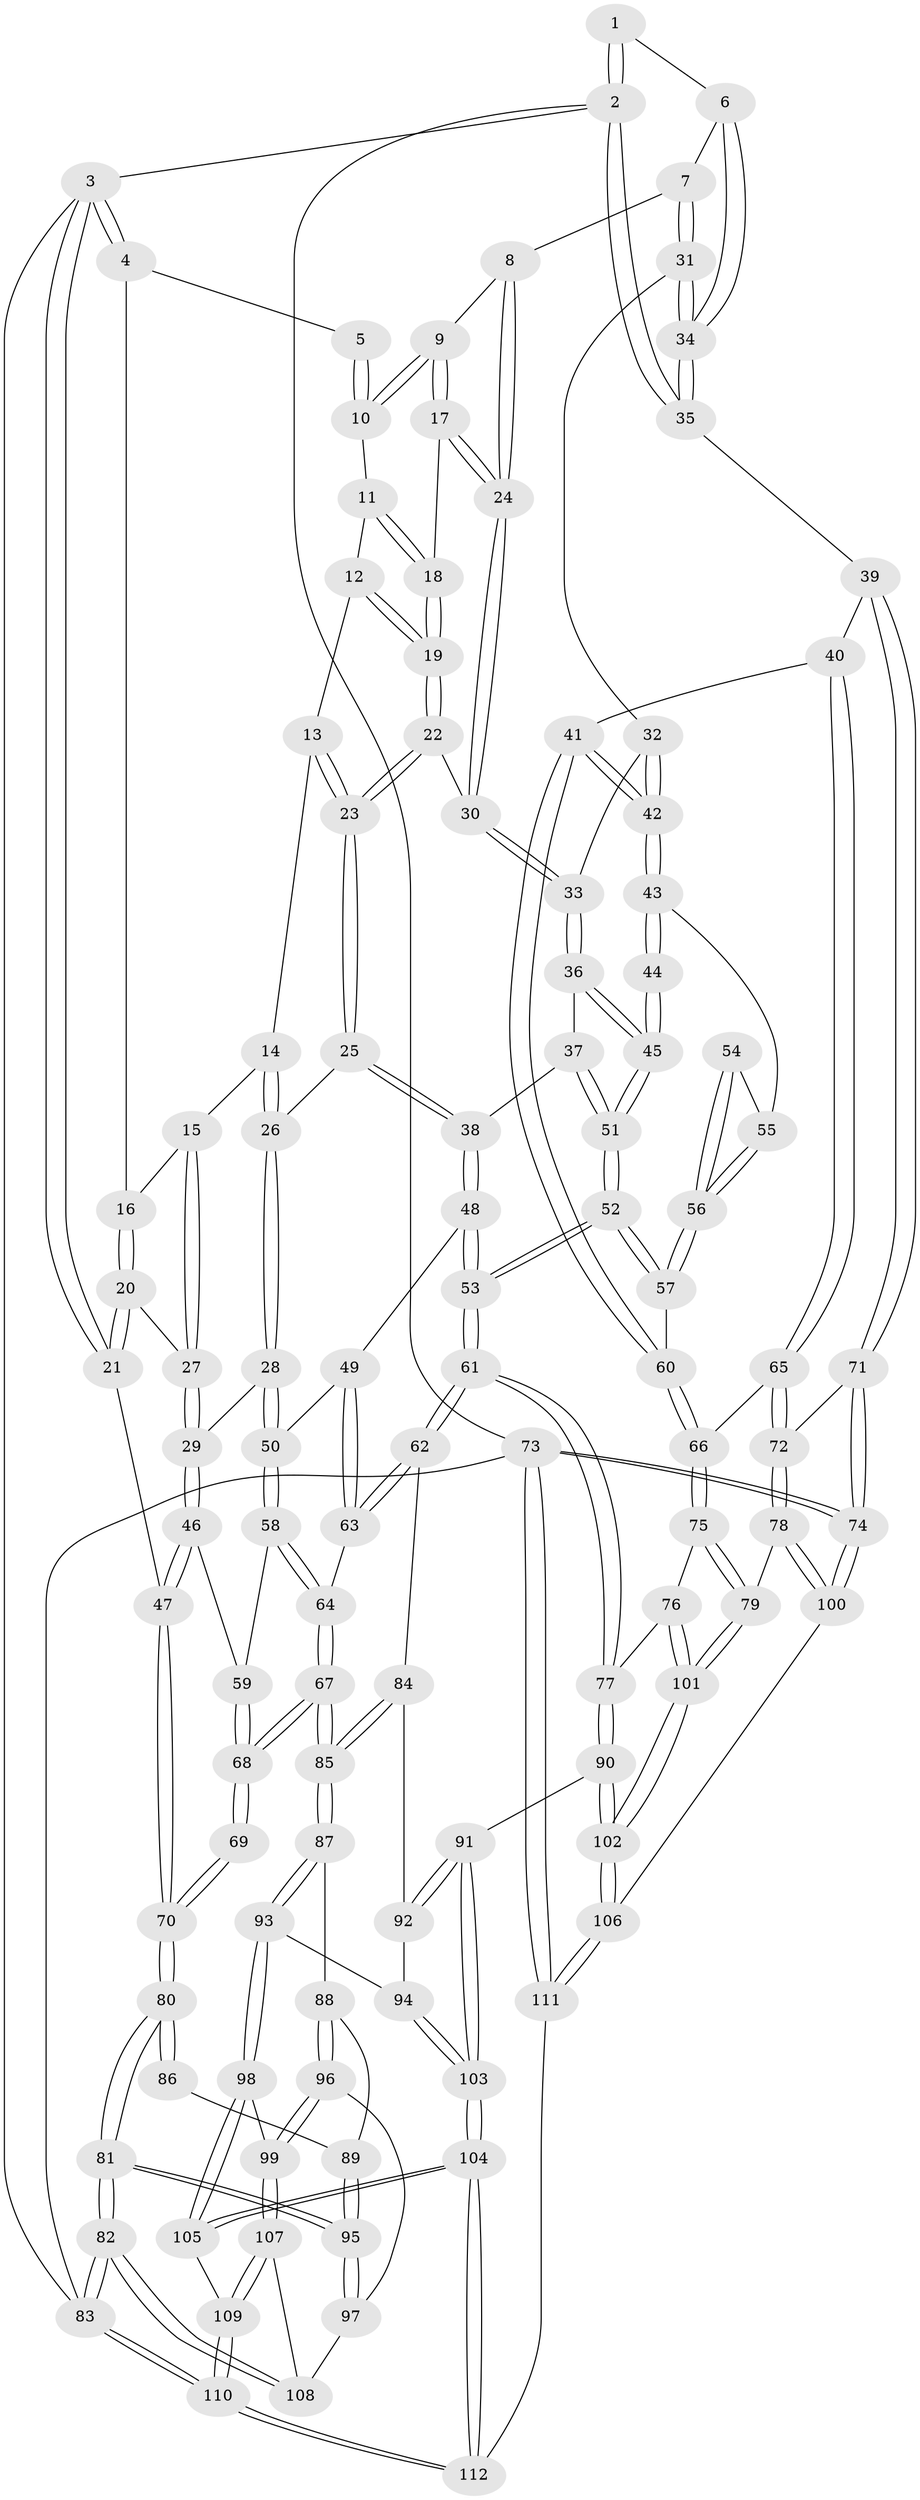 // Generated by graph-tools (version 1.1) at 2025/16/03/09/25 04:16:45]
// undirected, 112 vertices, 277 edges
graph export_dot {
graph [start="1"]
  node [color=gray90,style=filled];
  1 [pos="+0.7191011671995691+0"];
  2 [pos="+1+0"];
  3 [pos="+0+0"];
  4 [pos="+0.2111396235487991+0"];
  5 [pos="+0.5837694395916414+0"];
  6 [pos="+0.821981043962239+0.11923804290958413"];
  7 [pos="+0.7848451964828111+0.1234036742337829"];
  8 [pos="+0.7105537064534432+0.09645223289862752"];
  9 [pos="+0.6700428513146711+0.05621230672095525"];
  10 [pos="+0.5836809666908831+0"];
  11 [pos="+0.5130952765859408+0.037265454544428596"];
  12 [pos="+0.4205065886636792+0.08504598540529969"];
  13 [pos="+0.37772043462840005+0.0978324609978852"];
  14 [pos="+0.30739604171802337+0.07490700794579638"];
  15 [pos="+0.24288445598178307+0.02326295351769994"];
  16 [pos="+0.2277646982981287+0"];
  17 [pos="+0.5869966355508391+0.15919054459937967"];
  18 [pos="+0.5334571219958261+0.14701073845851106"];
  19 [pos="+0.4957572470798759+0.19625705463537854"];
  20 [pos="+0.022779303755576887+0.1306764418806105"];
  21 [pos="+0+0.05401257769125286"];
  22 [pos="+0.4730642254358702+0.2383992369091603"];
  23 [pos="+0.4446581682887124+0.2655920146878805"];
  24 [pos="+0.6373004369026839+0.21315080865729777"];
  25 [pos="+0.4382322538177809+0.27996490172547706"];
  26 [pos="+0.331946560098758+0.29440927853985815"];
  27 [pos="+0.15864213650379577+0.2505054122742421"];
  28 [pos="+0.253196425524193+0.3351270813579692"];
  29 [pos="+0.1611095359632523+0.2704887724947846"];
  30 [pos="+0.6426970959825756+0.24022951173037865"];
  31 [pos="+0.7089638947721705+0.26082222308378045"];
  32 [pos="+0.6915096794127097+0.2790573356582026"];
  33 [pos="+0.6708716438586425+0.28279627586944434"];
  34 [pos="+1+0.1872205971279558"];
  35 [pos="+1+0.20164555015763636"];
  36 [pos="+0.6619035165258405+0.2981808391680091"];
  37 [pos="+0.525263548194924+0.3436989964699746"];
  38 [pos="+0.461955405426198+0.3123684183769248"];
  39 [pos="+1+0.31229829263835757"];
  40 [pos="+1+0.36439421416457374"];
  41 [pos="+0.9611029667826387+0.3737015182396054"];
  42 [pos="+0.8701992891953836+0.37682384703518745"];
  43 [pos="+0.8687504700655808+0.3775427358270503"];
  44 [pos="+0.7103357181328764+0.4041286673226929"];
  45 [pos="+0.6694799373996247+0.38949780479179025"];
  46 [pos="+0+0.412922178810728"];
  47 [pos="+0+0.41432718565646653"];
  48 [pos="+0.4293764538306733+0.4658340763842517"];
  49 [pos="+0.2573789157267158+0.4457470263784183"];
  50 [pos="+0.25737440179056476+0.4457439205635676"];
  51 [pos="+0.5896812036236817+0.5043073162320496"];
  52 [pos="+0.5844537920268106+0.547447070390515"];
  53 [pos="+0.533196356016707+0.588219012592659"];
  54 [pos="+0.7202714763683145+0.4301602430714303"];
  55 [pos="+0.773953772197977+0.45857903622223606"];
  56 [pos="+0.7164680180161113+0.5375163001239572"];
  57 [pos="+0.7066801458601949+0.5574617503797361"];
  58 [pos="+0.19472487622056284+0.49576465686683024"];
  59 [pos="+0+0.43563534233905227"];
  60 [pos="+0.743963354227955+0.5809662814262515"];
  61 [pos="+0.5101123584691832+0.6376933419636371"];
  62 [pos="+0.3893199285870909+0.6558100743950878"];
  63 [pos="+0.36840901598972275+0.6397846847768374"];
  64 [pos="+0.16189266304541855+0.6246903131042124"];
  65 [pos="+0.8366645645577722+0.6204095707531933"];
  66 [pos="+0.7819631424544259+0.6238841033177854"];
  67 [pos="+0.14067866398065682+0.6502252195804431"];
  68 [pos="+0.1394424479150693+0.6500699356070733"];
  69 [pos="+0.0989104975773012+0.6605645423675716"];
  70 [pos="+0+0.5846482492103695"];
  71 [pos="+1+0.6022932287800588"];
  72 [pos="+0.9485769738334536+0.6908075420025677"];
  73 [pos="+1+1"];
  74 [pos="+1+1"];
  75 [pos="+0.765949451624632+0.6862523813809492"];
  76 [pos="+0.675362785211466+0.7691051144043033"];
  77 [pos="+0.519782060034188+0.6588588775698768"];
  78 [pos="+0.8827353981160052+0.81326083367642"];
  79 [pos="+0.8827063460130076+0.8132502742191217"];
  80 [pos="+0+0.7682305492635905"];
  81 [pos="+0+1"];
  82 [pos="+0+1"];
  83 [pos="+0+1"];
  84 [pos="+0.3678643847151993+0.6868078821755768"];
  85 [pos="+0.1699700890608018+0.7351030819267927"];
  86 [pos="+0.03216455959664001+0.7210729451324988"];
  87 [pos="+0.16966636186851444+0.750536363614429"];
  88 [pos="+0.13969172556471035+0.7696303159226603"];
  89 [pos="+0.0635554375352484+0.7903611030450899"];
  90 [pos="+0.486500182216142+0.8823644274688037"];
  91 [pos="+0.4264341051293528+0.9148091398595362"];
  92 [pos="+0.3485602007987054+0.7524233037373343"];
  93 [pos="+0.22745956211763982+0.8306876730139805"];
  94 [pos="+0.24970432985644078+0.828826791385553"];
  95 [pos="+0+0.872947723822671"];
  96 [pos="+0.10543119350767792+0.8553777076413077"];
  97 [pos="+0.03355818499332374+0.8740082455554479"];
  98 [pos="+0.20572604452265017+0.8860532246053764"];
  99 [pos="+0.17301203965494177+0.9049363725036872"];
  100 [pos="+0.907036564375619+0.8713299974414024"];
  101 [pos="+0.6884156079722009+0.8254107502222585"];
  102 [pos="+0.657423821828588+0.9351566002744958"];
  103 [pos="+0.41216532668463735+0.9313569651311949"];
  104 [pos="+0.3817355584681105+1"];
  105 [pos="+0.24693245754072077+0.9401552315496768"];
  106 [pos="+0.7168564384070284+1"];
  107 [pos="+0.15709741484885267+0.9237335197323557"];
  108 [pos="+0.1496358431766381+0.9263589025608769"];
  109 [pos="+0.18761137151316817+1"];
  110 [pos="+0.17419183102737276+1"];
  111 [pos="+0.7169669810528322+1"];
  112 [pos="+0.38033189594421063+1"];
  1 -- 2;
  1 -- 2;
  1 -- 6;
  2 -- 3;
  2 -- 35;
  2 -- 35;
  2 -- 73;
  3 -- 4;
  3 -- 4;
  3 -- 21;
  3 -- 21;
  3 -- 83;
  4 -- 5;
  4 -- 16;
  5 -- 10;
  5 -- 10;
  6 -- 7;
  6 -- 34;
  6 -- 34;
  7 -- 8;
  7 -- 31;
  7 -- 31;
  8 -- 9;
  8 -- 24;
  8 -- 24;
  9 -- 10;
  9 -- 10;
  9 -- 17;
  9 -- 17;
  10 -- 11;
  11 -- 12;
  11 -- 18;
  11 -- 18;
  12 -- 13;
  12 -- 19;
  12 -- 19;
  13 -- 14;
  13 -- 23;
  13 -- 23;
  14 -- 15;
  14 -- 26;
  14 -- 26;
  15 -- 16;
  15 -- 27;
  15 -- 27;
  16 -- 20;
  16 -- 20;
  17 -- 18;
  17 -- 24;
  17 -- 24;
  18 -- 19;
  18 -- 19;
  19 -- 22;
  19 -- 22;
  20 -- 21;
  20 -- 21;
  20 -- 27;
  21 -- 47;
  22 -- 23;
  22 -- 23;
  22 -- 30;
  23 -- 25;
  23 -- 25;
  24 -- 30;
  24 -- 30;
  25 -- 26;
  25 -- 38;
  25 -- 38;
  26 -- 28;
  26 -- 28;
  27 -- 29;
  27 -- 29;
  28 -- 29;
  28 -- 50;
  28 -- 50;
  29 -- 46;
  29 -- 46;
  30 -- 33;
  30 -- 33;
  31 -- 32;
  31 -- 34;
  31 -- 34;
  32 -- 33;
  32 -- 42;
  32 -- 42;
  33 -- 36;
  33 -- 36;
  34 -- 35;
  34 -- 35;
  35 -- 39;
  36 -- 37;
  36 -- 45;
  36 -- 45;
  37 -- 38;
  37 -- 51;
  37 -- 51;
  38 -- 48;
  38 -- 48;
  39 -- 40;
  39 -- 71;
  39 -- 71;
  40 -- 41;
  40 -- 65;
  40 -- 65;
  41 -- 42;
  41 -- 42;
  41 -- 60;
  41 -- 60;
  42 -- 43;
  42 -- 43;
  43 -- 44;
  43 -- 44;
  43 -- 55;
  44 -- 45;
  44 -- 45;
  45 -- 51;
  45 -- 51;
  46 -- 47;
  46 -- 47;
  46 -- 59;
  47 -- 70;
  47 -- 70;
  48 -- 49;
  48 -- 53;
  48 -- 53;
  49 -- 50;
  49 -- 63;
  49 -- 63;
  50 -- 58;
  50 -- 58;
  51 -- 52;
  51 -- 52;
  52 -- 53;
  52 -- 53;
  52 -- 57;
  52 -- 57;
  53 -- 61;
  53 -- 61;
  54 -- 55;
  54 -- 56;
  54 -- 56;
  55 -- 56;
  55 -- 56;
  56 -- 57;
  56 -- 57;
  57 -- 60;
  58 -- 59;
  58 -- 64;
  58 -- 64;
  59 -- 68;
  59 -- 68;
  60 -- 66;
  60 -- 66;
  61 -- 62;
  61 -- 62;
  61 -- 77;
  61 -- 77;
  62 -- 63;
  62 -- 63;
  62 -- 84;
  63 -- 64;
  64 -- 67;
  64 -- 67;
  65 -- 66;
  65 -- 72;
  65 -- 72;
  66 -- 75;
  66 -- 75;
  67 -- 68;
  67 -- 68;
  67 -- 85;
  67 -- 85;
  68 -- 69;
  68 -- 69;
  69 -- 70;
  69 -- 70;
  70 -- 80;
  70 -- 80;
  71 -- 72;
  71 -- 74;
  71 -- 74;
  72 -- 78;
  72 -- 78;
  73 -- 74;
  73 -- 74;
  73 -- 111;
  73 -- 111;
  73 -- 83;
  74 -- 100;
  74 -- 100;
  75 -- 76;
  75 -- 79;
  75 -- 79;
  76 -- 77;
  76 -- 101;
  76 -- 101;
  77 -- 90;
  77 -- 90;
  78 -- 79;
  78 -- 100;
  78 -- 100;
  79 -- 101;
  79 -- 101;
  80 -- 81;
  80 -- 81;
  80 -- 86;
  80 -- 86;
  81 -- 82;
  81 -- 82;
  81 -- 95;
  81 -- 95;
  82 -- 83;
  82 -- 83;
  82 -- 108;
  82 -- 108;
  83 -- 110;
  83 -- 110;
  84 -- 85;
  84 -- 85;
  84 -- 92;
  85 -- 87;
  85 -- 87;
  86 -- 89;
  87 -- 88;
  87 -- 93;
  87 -- 93;
  88 -- 89;
  88 -- 96;
  88 -- 96;
  89 -- 95;
  89 -- 95;
  90 -- 91;
  90 -- 102;
  90 -- 102;
  91 -- 92;
  91 -- 92;
  91 -- 103;
  91 -- 103;
  92 -- 94;
  93 -- 94;
  93 -- 98;
  93 -- 98;
  94 -- 103;
  94 -- 103;
  95 -- 97;
  95 -- 97;
  96 -- 97;
  96 -- 99;
  96 -- 99;
  97 -- 108;
  98 -- 99;
  98 -- 105;
  98 -- 105;
  99 -- 107;
  99 -- 107;
  100 -- 106;
  101 -- 102;
  101 -- 102;
  102 -- 106;
  102 -- 106;
  103 -- 104;
  103 -- 104;
  104 -- 105;
  104 -- 105;
  104 -- 112;
  104 -- 112;
  105 -- 109;
  106 -- 111;
  106 -- 111;
  107 -- 108;
  107 -- 109;
  107 -- 109;
  109 -- 110;
  109 -- 110;
  110 -- 112;
  110 -- 112;
  111 -- 112;
}
